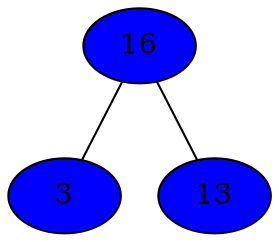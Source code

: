 strict graph {
16[label="16" style=filled fillcolor="blue1"];
16 -- 3
16 -- 13
3[label="3" style=filled fillcolor="blue1"];
3 -- 16
13[label="13" style=filled fillcolor="blue1"];
13 -- 16
}